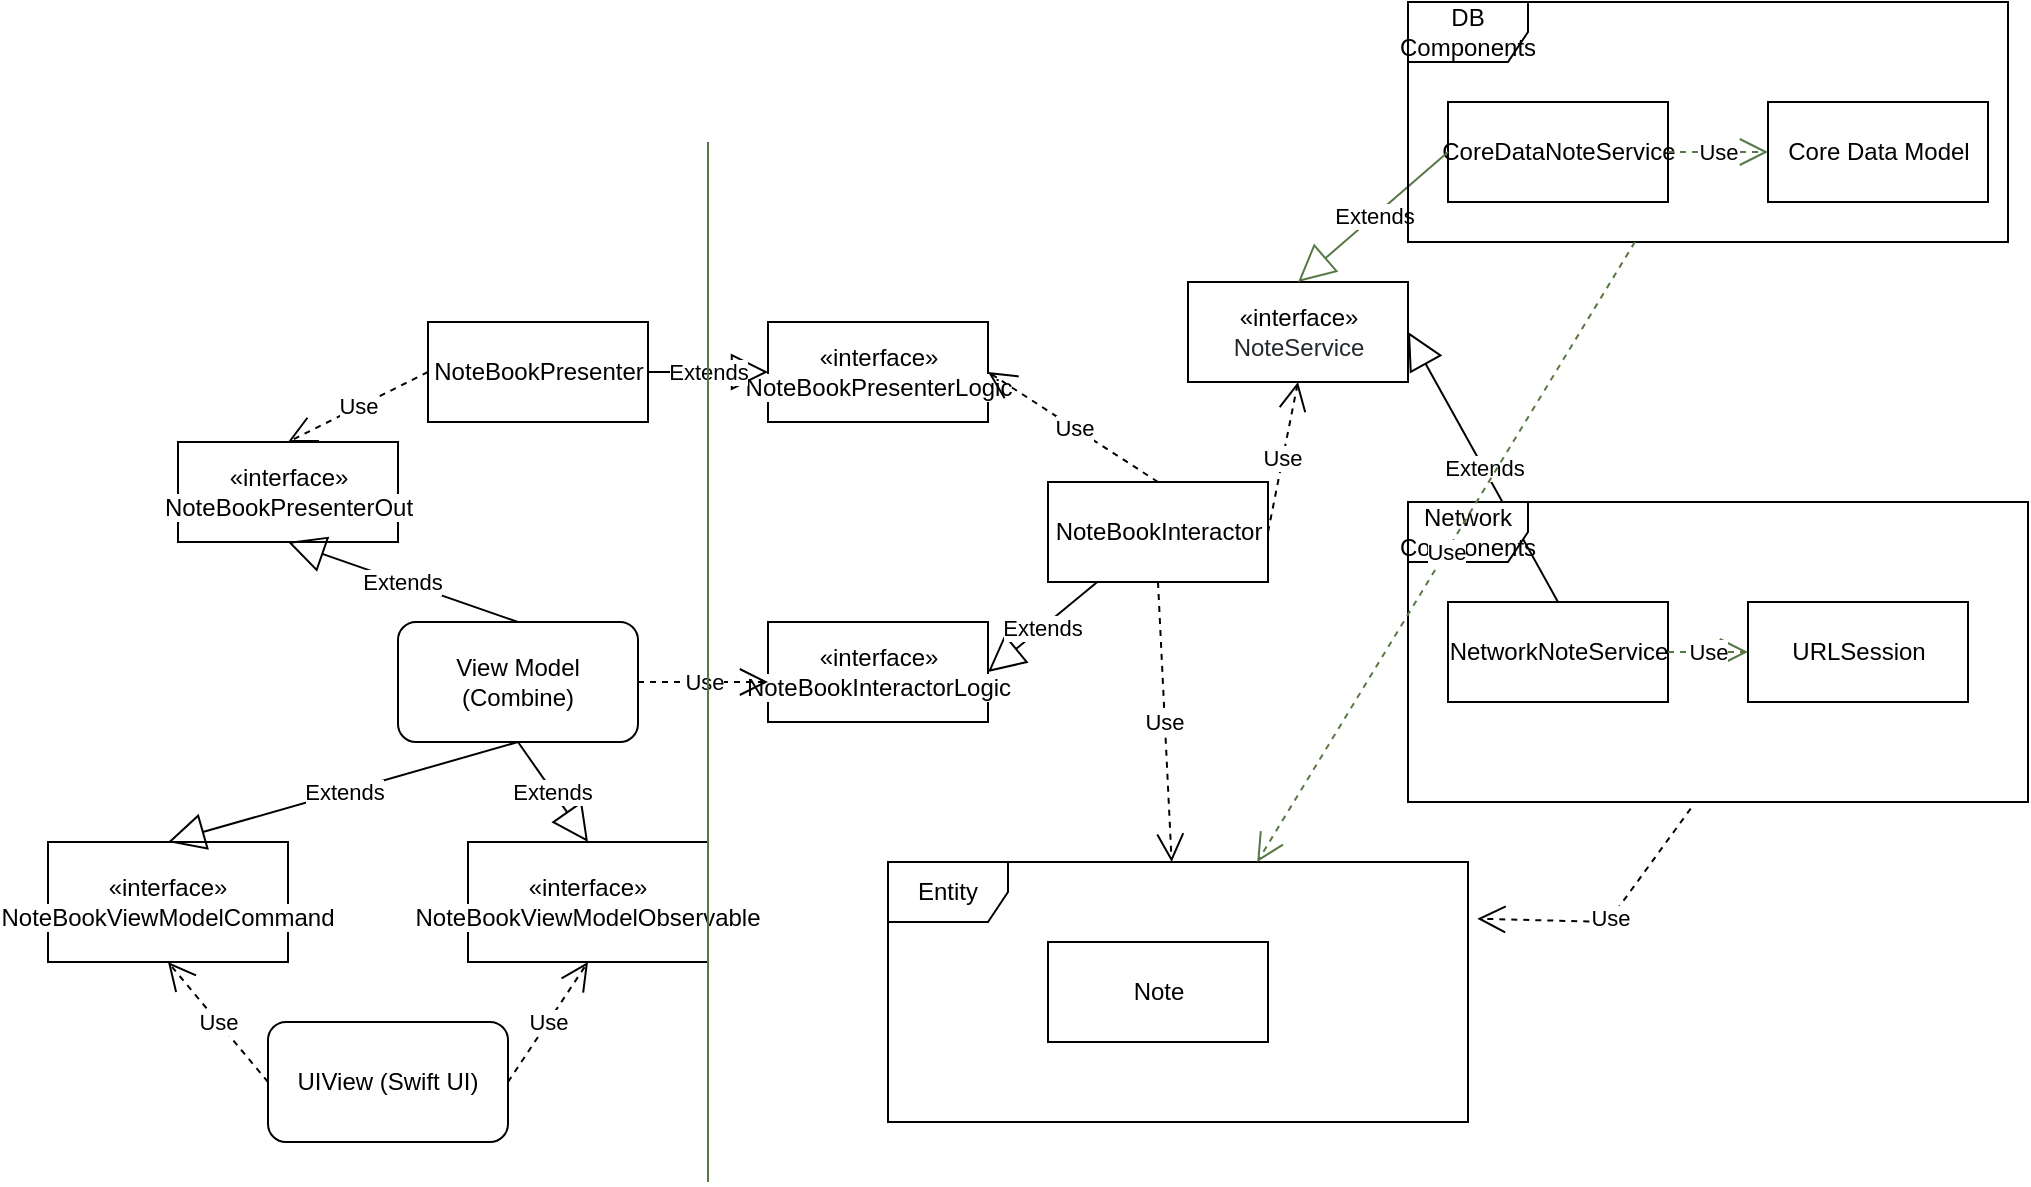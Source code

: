 <mxfile version="13.3.5"><diagram id="anTaZlMlhH9UhNEDkyqC" name="Page-1"><mxGraphModel dx="1942" dy="795" grid="1" gridSize="10" guides="1" tooltips="1" connect="1" arrows="1" fold="1" page="1" pageScale="1" pageWidth="850" pageHeight="1100" math="0" shadow="0"><root><mxCell id="0"/><mxCell id="1" parent="0"/><mxCell id="RbnSLD26HgJDvMDcfSYL-2" value="View Model (Combine)" style="rounded=1;whiteSpace=wrap;html=1;" vertex="1" parent="1"><mxGeometry x="-645" y="400" width="120" height="60" as="geometry"/></mxCell><mxCell id="RbnSLD26HgJDvMDcfSYL-5" value="UIView (Swift UI)" style="rounded=1;whiteSpace=wrap;html=1;" vertex="1" parent="1"><mxGeometry x="-710" y="600" width="120" height="60" as="geometry"/></mxCell><mxCell id="RbnSLD26HgJDvMDcfSYL-8" value="&lt;span&gt;«interface»&lt;/span&gt;&lt;span style=&quot;font-family: , &amp;#34;consolas&amp;#34; , &amp;#34;liberation mono&amp;#34; , &amp;#34;menlo&amp;#34; , monospace ; background-color: rgb(255 , 255 , 255)&quot;&gt;&lt;br&gt;NoteBookViewModelObservable&lt;/span&gt;" style="rounded=0;whiteSpace=wrap;html=1;" vertex="1" parent="1"><mxGeometry x="-610" y="510" width="120" height="60" as="geometry"/></mxCell><mxCell id="RbnSLD26HgJDvMDcfSYL-9" value="&lt;span&gt;«interface»&lt;/span&gt;&lt;span style=&quot;background-color: rgb(255 , 255 , 255)&quot;&gt;&lt;br&gt;NoteBookViewModelCommand&lt;/span&gt;" style="rounded=0;whiteSpace=wrap;html=1;" vertex="1" parent="1"><mxGeometry x="-820" y="510" width="120" height="60" as="geometry"/></mxCell><mxCell id="RbnSLD26HgJDvMDcfSYL-11" value="Use" style="endArrow=open;endSize=12;dashed=1;html=1;entryX=0.5;entryY=1;entryDx=0;entryDy=0;exitX=0;exitY=0.5;exitDx=0;exitDy=0;" edge="1" parent="1" source="RbnSLD26HgJDvMDcfSYL-5" target="RbnSLD26HgJDvMDcfSYL-9"><mxGeometry width="160" relative="1" as="geometry"><mxPoint x="-830" y="620" as="sourcePoint"/><mxPoint x="-670" y="620" as="targetPoint"/></mxGeometry></mxCell><mxCell id="RbnSLD26HgJDvMDcfSYL-12" value="Use" style="endArrow=open;endSize=12;dashed=1;html=1;exitX=1;exitY=0.5;exitDx=0;exitDy=0;entryX=0.5;entryY=1;entryDx=0;entryDy=0;" edge="1" parent="1" source="RbnSLD26HgJDvMDcfSYL-5" target="RbnSLD26HgJDvMDcfSYL-8"><mxGeometry width="160" relative="1" as="geometry"><mxPoint x="-550" y="630" as="sourcePoint"/><mxPoint x="-390" y="630" as="targetPoint"/></mxGeometry></mxCell><mxCell id="RbnSLD26HgJDvMDcfSYL-13" value="Extends" style="endArrow=block;endSize=16;endFill=0;html=1;exitX=0.5;exitY=1;exitDx=0;exitDy=0;entryX=0.5;entryY=0;entryDx=0;entryDy=0;" edge="1" parent="1" source="RbnSLD26HgJDvMDcfSYL-2" target="RbnSLD26HgJDvMDcfSYL-8"><mxGeometry width="160" relative="1" as="geometry"><mxPoint x="-635" y="520" as="sourcePoint"/><mxPoint x="-475" y="520" as="targetPoint"/></mxGeometry></mxCell><mxCell id="RbnSLD26HgJDvMDcfSYL-14" value="Extends" style="endArrow=block;endSize=16;endFill=0;html=1;exitX=0.5;exitY=1;exitDx=0;exitDy=0;entryX=0.5;entryY=0;entryDx=0;entryDy=0;" edge="1" parent="1" source="RbnSLD26HgJDvMDcfSYL-2" target="RbnSLD26HgJDvMDcfSYL-9"><mxGeometry width="160" relative="1" as="geometry"><mxPoint x="-635" y="520" as="sourcePoint"/><mxPoint x="-475" y="520" as="targetPoint"/></mxGeometry></mxCell><mxCell id="RbnSLD26HgJDvMDcfSYL-17" value="«interface»&lt;br&gt;&lt;span style=&quot;font-family: , &amp;#34;consolas&amp;#34; , &amp;#34;liberation mono&amp;#34; , &amp;#34;menlo&amp;#34; , monospace ; background-color: rgb(255 , 255 , 255)&quot;&gt;NoteBookPresenterOut&lt;/span&gt;" style="html=1;" vertex="1" parent="1"><mxGeometry x="-755" y="310" width="110" height="50" as="geometry"/></mxCell><mxCell id="RbnSLD26HgJDvMDcfSYL-18" value="«interface»&lt;br&gt;&lt;span style=&quot;font-family: , &amp;#34;consolas&amp;#34; , &amp;#34;liberation mono&amp;#34; , &amp;#34;menlo&amp;#34; , monospace ; background-color: rgb(255 , 255 , 255)&quot;&gt;NoteBookPresenterLogic&lt;/span&gt;" style="html=1;" vertex="1" parent="1"><mxGeometry x="-460" y="250" width="110" height="50" as="geometry"/></mxCell><mxCell id="RbnSLD26HgJDvMDcfSYL-19" value="&lt;span style=&quot;background-color: rgb(255 , 255 , 255)&quot;&gt;NoteBookPresenter&lt;/span&gt;" style="html=1;" vertex="1" parent="1"><mxGeometry x="-630" y="250" width="110" height="50" as="geometry"/></mxCell><mxCell id="RbnSLD26HgJDvMDcfSYL-21" value="Extends" style="endArrow=block;endSize=16;endFill=0;html=1;entryX=0;entryY=0.5;entryDx=0;entryDy=0;exitX=1;exitY=0.5;exitDx=0;exitDy=0;" edge="1" parent="1" source="RbnSLD26HgJDvMDcfSYL-19" target="RbnSLD26HgJDvMDcfSYL-18"><mxGeometry width="160" relative="1" as="geometry"><mxPoint x="-570" y="220" as="sourcePoint"/><mxPoint x="-410" y="220" as="targetPoint"/></mxGeometry></mxCell><mxCell id="RbnSLD26HgJDvMDcfSYL-22" value="Use" style="endArrow=open;endSize=12;dashed=1;html=1;entryX=0.5;entryY=0;entryDx=0;entryDy=0;exitX=0;exitY=0.5;exitDx=0;exitDy=0;" edge="1" parent="1" source="RbnSLD26HgJDvMDcfSYL-19" target="RbnSLD26HgJDvMDcfSYL-17"><mxGeometry width="160" relative="1" as="geometry"><mxPoint x="-850" y="180" as="sourcePoint"/><mxPoint x="-690" y="180" as="targetPoint"/></mxGeometry></mxCell><mxCell id="RbnSLD26HgJDvMDcfSYL-23" value="Extends" style="endArrow=block;endSize=16;endFill=0;html=1;entryX=0.5;entryY=1;entryDx=0;entryDy=0;exitX=0.5;exitY=0;exitDx=0;exitDy=0;" edge="1" parent="1" source="RbnSLD26HgJDvMDcfSYL-2" target="RbnSLD26HgJDvMDcfSYL-17"><mxGeometry width="160" relative="1" as="geometry"><mxPoint x="-930" y="490" as="sourcePoint"/><mxPoint x="-770" y="490" as="targetPoint"/></mxGeometry></mxCell><mxCell id="RbnSLD26HgJDvMDcfSYL-24" value="&lt;span style=&quot;background-color: rgb(255 , 255 , 255)&quot;&gt;NoteBookInteractor&lt;/span&gt;" style="html=1;" vertex="1" parent="1"><mxGeometry x="-320" y="330" width="110" height="50" as="geometry"/></mxCell><mxCell id="RbnSLD26HgJDvMDcfSYL-27" value="«interface»&lt;br&gt;&lt;span style=&quot;background-color: rgb(255 , 255 , 255)&quot;&gt;NoteBookInteractorLogic&lt;/span&gt;" style="html=1;" vertex="1" parent="1"><mxGeometry x="-460" y="400" width="110" height="50" as="geometry"/></mxCell><mxCell id="RbnSLD26HgJDvMDcfSYL-28" value="Extends" style="endArrow=block;endSize=16;endFill=0;html=1;entryX=1;entryY=0.5;entryDx=0;entryDy=0;" edge="1" parent="1" source="RbnSLD26HgJDvMDcfSYL-24" target="RbnSLD26HgJDvMDcfSYL-27"><mxGeometry width="160" relative="1" as="geometry"><mxPoint x="-395" y="240" as="sourcePoint"/><mxPoint x="-395" y="240" as="targetPoint"/></mxGeometry></mxCell><mxCell id="RbnSLD26HgJDvMDcfSYL-29" value="Use" style="endArrow=open;endSize=12;dashed=1;html=1;entryX=0;entryY=0.6;entryDx=0;entryDy=0;exitX=1;exitY=0.5;exitDx=0;exitDy=0;entryPerimeter=0;" edge="1" parent="1" source="RbnSLD26HgJDvMDcfSYL-2" target="RbnSLD26HgJDvMDcfSYL-27"><mxGeometry width="160" relative="1" as="geometry"><mxPoint x="-525" y="430" as="sourcePoint"/><mxPoint x="-365" y="430" as="targetPoint"/></mxGeometry></mxCell><mxCell id="RbnSLD26HgJDvMDcfSYL-30" value="Use" style="endArrow=open;endSize=12;dashed=1;html=1;entryX=1;entryY=0.5;entryDx=0;entryDy=0;exitX=0.5;exitY=0;exitDx=0;exitDy=0;" edge="1" parent="1" source="RbnSLD26HgJDvMDcfSYL-24" target="RbnSLD26HgJDvMDcfSYL-18"><mxGeometry width="160" relative="1" as="geometry"><mxPoint x="-480" y="380" as="sourcePoint"/><mxPoint x="-320" y="380" as="targetPoint"/></mxGeometry></mxCell><mxCell id="RbnSLD26HgJDvMDcfSYL-31" value="«interface»&lt;br&gt;&lt;span style=&quot;color: rgb(36 , 41 , 46) ; font-family: , &amp;#34;consolas&amp;#34; , &amp;#34;liberation mono&amp;#34; , &amp;#34;menlo&amp;#34; , monospace ; background-color: rgb(255 , 255 , 255)&quot;&gt;NoteService&lt;/span&gt;" style="html=1;" vertex="1" parent="1"><mxGeometry x="-250" y="230" width="110" height="50" as="geometry"/></mxCell><mxCell id="RbnSLD26HgJDvMDcfSYL-32" value="Use" style="endArrow=open;endSize=12;dashed=1;html=1;entryX=0.5;entryY=1;entryDx=0;entryDy=0;exitX=1;exitY=0.5;exitDx=0;exitDy=0;" edge="1" parent="1" source="RbnSLD26HgJDvMDcfSYL-24" target="RbnSLD26HgJDvMDcfSYL-31"><mxGeometry width="160" relative="1" as="geometry"><mxPoint x="-210" y="460" as="sourcePoint"/><mxPoint x="-50" y="460" as="targetPoint"/></mxGeometry></mxCell><mxCell id="RbnSLD26HgJDvMDcfSYL-33" value="NetworkNoteService" style="html=1;" vertex="1" parent="1"><mxGeometry x="-120" y="390" width="110" height="50" as="geometry"/></mxCell><mxCell id="RbnSLD26HgJDvMDcfSYL-34" value="Extends" style="endArrow=block;endSize=16;endFill=0;html=1;entryX=1;entryY=0.5;entryDx=0;entryDy=0;exitX=0.5;exitY=0;exitDx=0;exitDy=0;" edge="1" parent="1" source="RbnSLD26HgJDvMDcfSYL-33" target="RbnSLD26HgJDvMDcfSYL-31"><mxGeometry width="160" relative="1" as="geometry"><mxPoint x="-240" y="490" as="sourcePoint"/><mxPoint x="-80" y="490" as="targetPoint"/></mxGeometry></mxCell><mxCell id="RbnSLD26HgJDvMDcfSYL-35" value="Note" style="html=1;" vertex="1" parent="1"><mxGeometry x="-320" y="560" width="110" height="50" as="geometry"/></mxCell><mxCell id="RbnSLD26HgJDvMDcfSYL-36" value="Use" style="endArrow=open;endSize=12;dashed=1;html=1;exitX=0.5;exitY=1;exitDx=0;exitDy=0;" edge="1" parent="1" source="RbnSLD26HgJDvMDcfSYL-24" target="RbnSLD26HgJDvMDcfSYL-51"><mxGeometry width="160" relative="1" as="geometry"><mxPoint x="-240" y="600" as="sourcePoint"/><mxPoint x="-80" y="600" as="targetPoint"/></mxGeometry></mxCell><mxCell id="RbnSLD26HgJDvMDcfSYL-37" value="Use" style="endArrow=open;endSize=12;dashed=1;html=1;exitX=0.456;exitY=1.022;exitDx=0;exitDy=0;entryX=1.016;entryY=0.218;entryDx=0;entryDy=0;exitPerimeter=0;entryPerimeter=0;" edge="1" parent="1" source="RbnSLD26HgJDvMDcfSYL-44" target="RbnSLD26HgJDvMDcfSYL-51"><mxGeometry width="160" relative="1" as="geometry"><mxPoint x="-60" y="450" as="sourcePoint"/><mxPoint x="100" y="450" as="targetPoint"/><Array as="points"><mxPoint x="-40" y="550"/></Array></mxGeometry></mxCell><mxCell id="RbnSLD26HgJDvMDcfSYL-38" value="" style="endArrow=none;html=1;fillColor=#d5e8d4;strokeColor=#577844;" edge="1" parent="1"><mxGeometry width="50" height="50" relative="1" as="geometry"><mxPoint x="-490" y="680" as="sourcePoint"/><mxPoint x="-490" y="160" as="targetPoint"/></mxGeometry></mxCell><mxCell id="RbnSLD26HgJDvMDcfSYL-39" value="URLSession" style="html=1;" vertex="1" parent="1"><mxGeometry x="30" y="390" width="110" height="50" as="geometry"/></mxCell><mxCell id="RbnSLD26HgJDvMDcfSYL-40" value="Use" style="endArrow=open;endSize=12;dashed=1;html=1;strokeColor=#577844;exitX=1;exitY=0.5;exitDx=0;exitDy=0;entryX=0;entryY=0.5;entryDx=0;entryDy=0;" edge="1" parent="1" source="RbnSLD26HgJDvMDcfSYL-33" target="RbnSLD26HgJDvMDcfSYL-39"><mxGeometry width="160" relative="1" as="geometry"><mxPoint x="-50" y="350" as="sourcePoint"/><mxPoint y="350" as="targetPoint"/></mxGeometry></mxCell><mxCell id="RbnSLD26HgJDvMDcfSYL-44" value="Network Components" style="shape=umlFrame;whiteSpace=wrap;html=1;" vertex="1" parent="1"><mxGeometry x="-140" y="340" width="310" height="150" as="geometry"/></mxCell><mxCell id="RbnSLD26HgJDvMDcfSYL-45" value="CoreDataNoteService" style="html=1;" vertex="1" parent="1"><mxGeometry x="-120" y="140" width="110" height="50" as="geometry"/></mxCell><mxCell id="RbnSLD26HgJDvMDcfSYL-46" value="Core Data Model" style="html=1;" vertex="1" parent="1"><mxGeometry x="40" y="140" width="110" height="50" as="geometry"/></mxCell><mxCell id="RbnSLD26HgJDvMDcfSYL-48" value="Extends" style="endArrow=block;endSize=16;endFill=0;html=1;strokeColor=#577844;exitX=0;exitY=0.5;exitDx=0;exitDy=0;entryX=0.5;entryY=0;entryDx=0;entryDy=0;" edge="1" parent="1" source="RbnSLD26HgJDvMDcfSYL-45" target="RbnSLD26HgJDvMDcfSYL-31"><mxGeometry width="160" relative="1" as="geometry"><mxPoint x="-330" y="120" as="sourcePoint"/><mxPoint x="-170" y="120" as="targetPoint"/></mxGeometry></mxCell><mxCell id="RbnSLD26HgJDvMDcfSYL-49" value="Use" style="endArrow=open;endSize=12;dashed=1;html=1;strokeColor=#577844;exitX=1;exitY=0.5;exitDx=0;exitDy=0;" edge="1" parent="1" source="RbnSLD26HgJDvMDcfSYL-45" target="RbnSLD26HgJDvMDcfSYL-46"><mxGeometry width="160" relative="1" as="geometry"><mxPoint y="70" as="sourcePoint"/><mxPoint x="160" y="70" as="targetPoint"/></mxGeometry></mxCell><mxCell id="RbnSLD26HgJDvMDcfSYL-50" value="DB Components" style="shape=umlFrame;whiteSpace=wrap;html=1;" vertex="1" parent="1"><mxGeometry x="-140" y="90" width="300" height="120" as="geometry"/></mxCell><mxCell id="RbnSLD26HgJDvMDcfSYL-51" value="Entity" style="shape=umlFrame;whiteSpace=wrap;html=1;" vertex="1" parent="1"><mxGeometry x="-400" y="520" width="290" height="130" as="geometry"/></mxCell><mxCell id="RbnSLD26HgJDvMDcfSYL-52" value="Use" style="endArrow=open;endSize=12;dashed=1;html=1;strokeColor=#577844;" edge="1" parent="1" source="RbnSLD26HgJDvMDcfSYL-50" target="RbnSLD26HgJDvMDcfSYL-51"><mxGeometry width="160" relative="1" as="geometry"><mxPoint x="-450" y="480" as="sourcePoint"/><mxPoint x="-290" y="480" as="targetPoint"/></mxGeometry></mxCell></root></mxGraphModel></diagram></mxfile>